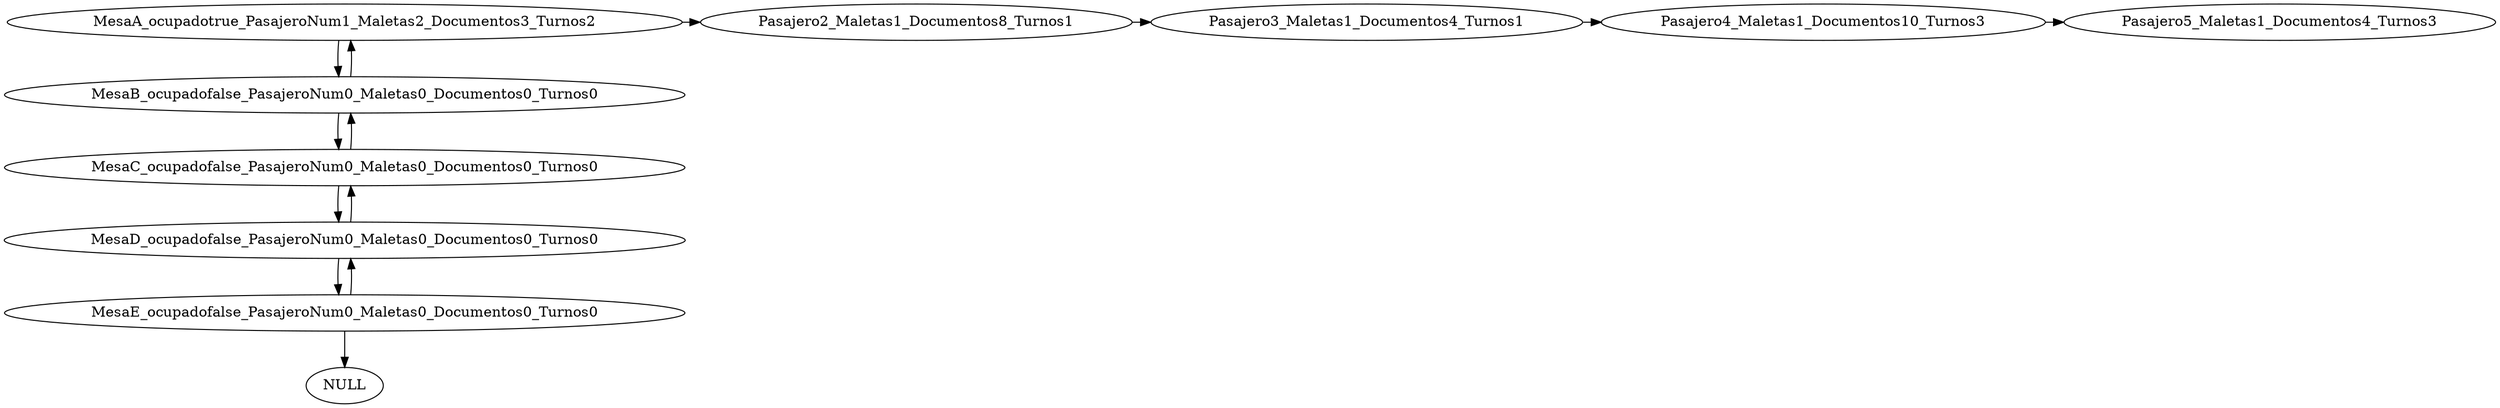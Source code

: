 digraph g{ 
MesaA_ocupadotrue_PasajeroNum1_Maletas2_Documentos3_Turnos2->MesaB_ocupadofalse_PasajeroNum0_Maletas0_Documentos0_Turnos0;
MesaB_ocupadofalse_PasajeroNum0_Maletas0_Documentos0_Turnos0->MesaA_ocupadotrue_PasajeroNum1_Maletas2_Documentos3_Turnos2;
MesaB_ocupadofalse_PasajeroNum0_Maletas0_Documentos0_Turnos0->MesaC_ocupadofalse_PasajeroNum0_Maletas0_Documentos0_Turnos0;
MesaC_ocupadofalse_PasajeroNum0_Maletas0_Documentos0_Turnos0->MesaB_ocupadofalse_PasajeroNum0_Maletas0_Documentos0_Turnos0;
MesaC_ocupadofalse_PasajeroNum0_Maletas0_Documentos0_Turnos0->MesaD_ocupadofalse_PasajeroNum0_Maletas0_Documentos0_Turnos0;
MesaD_ocupadofalse_PasajeroNum0_Maletas0_Documentos0_Turnos0->MesaC_ocupadofalse_PasajeroNum0_Maletas0_Documentos0_Turnos0;
MesaD_ocupadofalse_PasajeroNum0_Maletas0_Documentos0_Turnos0->MesaE_ocupadofalse_PasajeroNum0_Maletas0_Documentos0_Turnos0;
MesaE_ocupadofalse_PasajeroNum0_Maletas0_Documentos0_Turnos0->MesaD_ocupadofalse_PasajeroNum0_Maletas0_Documentos0_Turnos0;
MesaE_ocupadofalse_PasajeroNum0_Maletas0_Documentos0_Turnos0->NULL;
MesaA_ocupadotrue_PasajeroNum1_Maletas2_Documentos3_Turnos2->Pasajero2_Maletas1_Documentos8_Turnos1; 
Pasajero2_Maletas1_Documentos8_Turnos1->Pasajero3_Maletas1_Documentos4_Turnos1; 
Pasajero3_Maletas1_Documentos4_Turnos1->Pasajero4_Maletas1_Documentos10_Turnos3; 
Pasajero4_Maletas1_Documentos10_Turnos3->Pasajero5_Maletas1_Documentos4_Turnos3; 
 
 {rank=same;MesaA_ocupadotrue_PasajeroNum1_Maletas2_Documentos3_Turnos2;Pasajero2_Maletas1_Documentos8_Turnos1;Pasajero3_Maletas1_Documentos4_Turnos1;Pasajero4_Maletas1_Documentos10_Turnos3;Pasajero5_Maletas1_Documentos4_Turnos3;}; 
 
 {rank=same;MesaB_ocupadofalse_PasajeroNum0_Maletas0_Documentos0_Turnos0;}; 
 
 {rank=same;MesaC_ocupadofalse_PasajeroNum0_Maletas0_Documentos0_Turnos0;}; 
 
 {rank=same;MesaD_ocupadofalse_PasajeroNum0_Maletas0_Documentos0_Turnos0;}; 
 
 {rank=same;MesaE_ocupadofalse_PasajeroNum0_Maletas0_Documentos0_Turnos0;}; 
}
